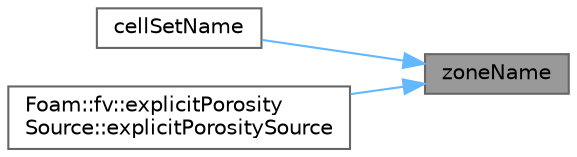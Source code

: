 digraph "zoneName"
{
 // LATEX_PDF_SIZE
  bgcolor="transparent";
  edge [fontname=Helvetica,fontsize=10,labelfontname=Helvetica,labelfontsize=10];
  node [fontname=Helvetica,fontsize=10,shape=box,height=0.2,width=0.4];
  rankdir="RL";
  Node1 [id="Node000001",label="zoneName",height=0.2,width=0.4,color="gray40", fillcolor="grey60", style="filled", fontcolor="black",tooltip=" "];
  Node1 -> Node2 [id="edge1_Node000001_Node000002",dir="back",color="steelblue1",style="solid",tooltip=" "];
  Node2 [id="Node000002",label="cellSetName",height=0.2,width=0.4,color="grey40", fillcolor="white", style="filled",URL="$classFoam_1_1fv_1_1cellSetOption.html#ada0549354acd7d4a70fcf2085106533d",tooltip=" "];
  Node1 -> Node3 [id="edge2_Node000001_Node000003",dir="back",color="steelblue1",style="solid",tooltip=" "];
  Node3 [id="Node000003",label="Foam::fv::explicitPorosity\lSource::explicitPorositySource",height=0.2,width=0.4,color="grey40", fillcolor="white", style="filled",URL="$classFoam_1_1fv_1_1explicitPorositySource.html#a19cc387c2bc3a1cea3bb7c9cf6ecda63",tooltip=" "];
}
